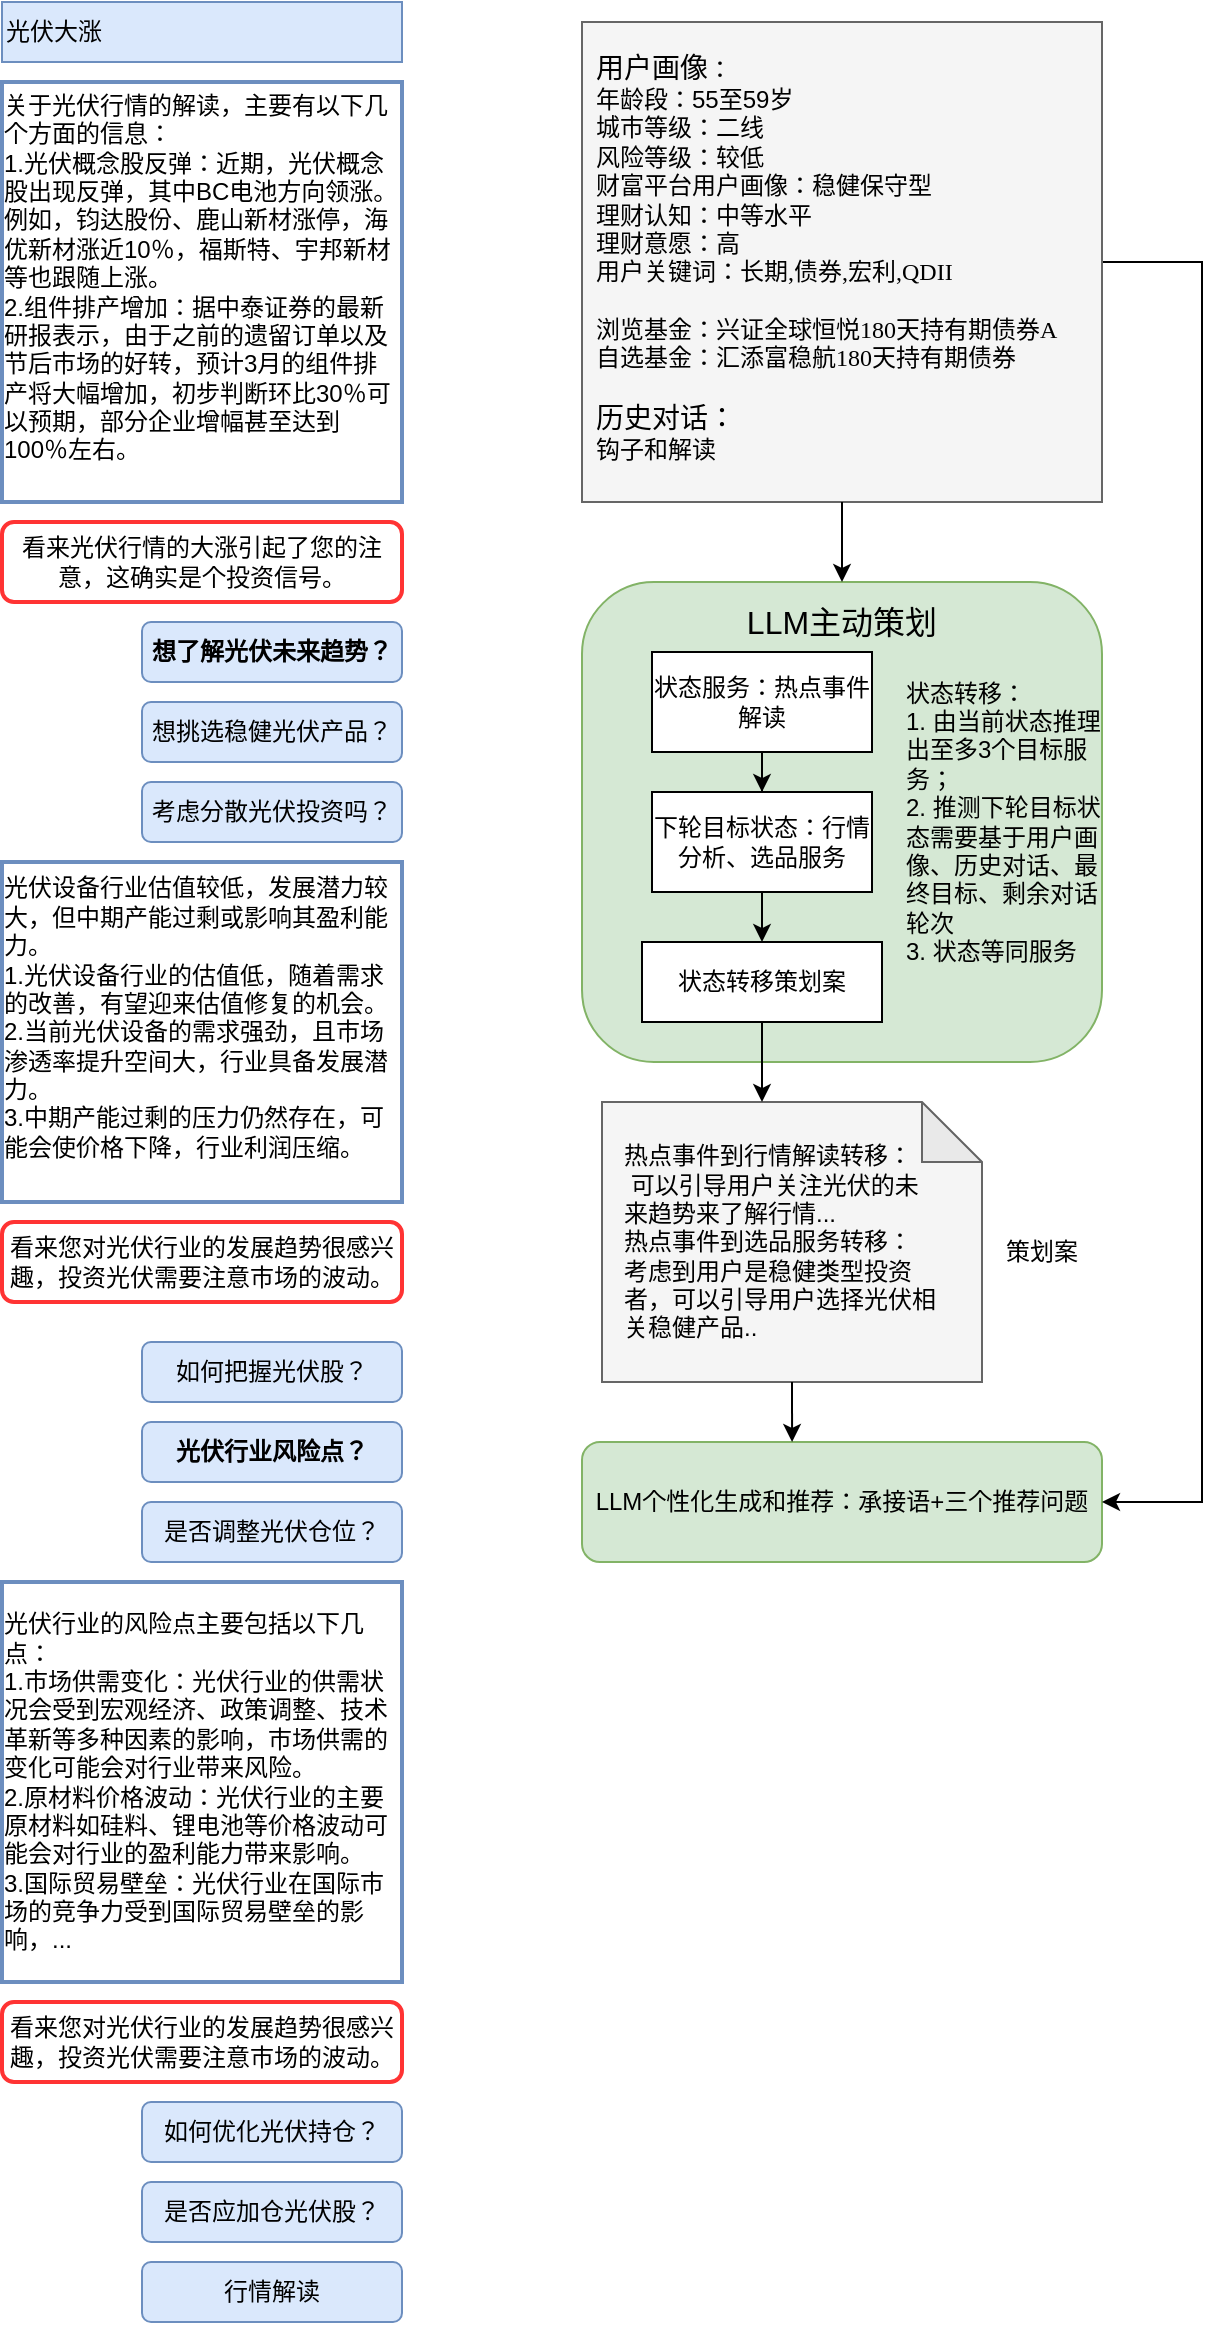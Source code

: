 <mxfile version="23.1.5" type="github">
  <diagram name="第 1 页" id="EtUGMnVDYJDm20vKxgLq">
    <mxGraphModel dx="1434" dy="820" grid="1" gridSize="10" guides="1" tooltips="1" connect="1" arrows="1" fold="1" page="1" pageScale="1" pageWidth="1200" pageHeight="500" math="0" shadow="0">
      <root>
        <mxCell id="0" />
        <mxCell id="1" parent="0" />
        <mxCell id="tnhg12BTTxNdXiN9A4QB-47" value="" style="rounded=1;whiteSpace=wrap;html=1;fillColor=#d5e8d4;strokeColor=#82b366;" vertex="1" parent="1">
          <mxGeometry x="350" y="320" width="260" height="240" as="geometry" />
        </mxCell>
        <mxCell id="tnhg12BTTxNdXiN9A4QB-3" value="光伏大涨" style="rounded=0;whiteSpace=wrap;html=1;align=left;fillColor=#dae8fc;strokeColor=#6c8ebf;" vertex="1" parent="1">
          <mxGeometry x="60" y="30" width="200" height="30" as="geometry" />
        </mxCell>
        <mxCell id="tnhg12BTTxNdXiN9A4QB-5" value="&lt;div style=&quot;text-align: left;&quot;&gt;关于光伏行情的解读，主要有以下几个方面的信息：&lt;/div&gt;&lt;div style=&quot;text-align: left;&quot;&gt;1.光伏概念股反弹：近期，光伏概念股出现反弹，其中BC电池方向领涨。例如，钧达股份、鹿山新材涨停，海优新材涨近10％，福斯特、宇邦新材等也跟随上涨。&lt;/div&gt;&lt;div style=&quot;text-align: left;&quot;&gt;2.组件排产增加：据中泰证券的最新研报表示，由于之前的遗留订单以及节后市场的好转，预计3月的组件排产将大幅增加，初步判断环比30％可以预期，部分企业增幅甚至达到100％左右。&lt;/div&gt;&lt;div&gt;&lt;br&gt;&lt;/div&gt;" style="rounded=0;whiteSpace=wrap;html=1;fillColor=none;strokeColor=#6c8ebf;strokeWidth=2;" vertex="1" parent="1">
          <mxGeometry x="60" y="70" width="200" height="210" as="geometry" />
        </mxCell>
        <mxCell id="tnhg12BTTxNdXiN9A4QB-6" value="&lt;div class=&quot;lake-content&quot;&gt;&lt;strong&gt;想了解光伏未来趋势？&lt;/strong&gt;&lt;/div&gt;" style="rounded=1;whiteSpace=wrap;html=1;fillColor=#dae8fc;strokeColor=#6c8ebf;" vertex="1" parent="1">
          <mxGeometry x="130" y="340" width="130" height="30" as="geometry" />
        </mxCell>
        <mxCell id="tnhg12BTTxNdXiN9A4QB-7" value="&lt;div class=&quot;lake-content&quot;&gt;&lt;div class=&quot;lake-content&quot;&gt;想挑选稳健光伏产品？&lt;/div&gt;&lt;/div&gt;" style="rounded=1;whiteSpace=wrap;html=1;fillColor=#dae8fc;strokeColor=#6c8ebf;" vertex="1" parent="1">
          <mxGeometry x="130" y="380" width="130" height="30" as="geometry" />
        </mxCell>
        <mxCell id="tnhg12BTTxNdXiN9A4QB-8" value="&lt;div class=&quot;lake-content&quot;&gt;&lt;div class=&quot;lake-content&quot;&gt;&lt;div class=&quot;lake-content&quot;&gt;考虑分散光伏投资吗？&lt;/div&gt;&lt;/div&gt;&lt;/div&gt;" style="rounded=1;whiteSpace=wrap;html=1;fillColor=#dae8fc;strokeColor=#6c8ebf;" vertex="1" parent="1">
          <mxGeometry x="130" y="420" width="130" height="30" as="geometry" />
        </mxCell>
        <mxCell id="tnhg12BTTxNdXiN9A4QB-9" value="&lt;div style=&quot;text-align: left;&quot;&gt;&lt;div&gt;光伏设备行业估值较低，发展潜力较大，但中期产能过剩或影响其盈利能力。&lt;/div&gt;&lt;div&gt;1.光伏设备行业的估值低，随着需求的改善，有望迎来估值修复的机会。&lt;/div&gt;&lt;div&gt;2.当前光伏设备的需求强劲，且市场渗透率提升空间大，行业具备发展潜力。&lt;/div&gt;&lt;div&gt;3.中期产能过剩的压力仍然存在，可能会使价格下降，行业利润压缩。&lt;/div&gt;&lt;/div&gt;&lt;div&gt;&lt;br&gt;&lt;/div&gt;" style="rounded=0;whiteSpace=wrap;html=1;fillColor=none;strokeColor=#6c8ebf;strokeWidth=2;" vertex="1" parent="1">
          <mxGeometry x="60" y="460" width="200" height="170" as="geometry" />
        </mxCell>
        <mxCell id="tnhg12BTTxNdXiN9A4QB-10" value="&lt;div class=&quot;lake-content&quot;&gt;&lt;div class=&quot;lake-content&quot;&gt;如何把握光伏股？&lt;/div&gt;&lt;/div&gt;" style="rounded=1;whiteSpace=wrap;html=1;fillColor=#dae8fc;strokeColor=#6c8ebf;" vertex="1" parent="1">
          <mxGeometry x="130" y="700" width="130" height="30" as="geometry" />
        </mxCell>
        <mxCell id="tnhg12BTTxNdXiN9A4QB-11" value="&lt;div class=&quot;lake-content&quot;&gt;&lt;div class=&quot;lake-content&quot;&gt;&lt;div class=&quot;lake-content&quot;&gt;&lt;strong&gt;光伏行业风险点？&lt;/strong&gt;&lt;/div&gt;&lt;/div&gt;&lt;/div&gt;" style="rounded=1;whiteSpace=wrap;html=1;fillColor=#dae8fc;strokeColor=#6c8ebf;" vertex="1" parent="1">
          <mxGeometry x="130" y="740" width="130" height="30" as="geometry" />
        </mxCell>
        <mxCell id="tnhg12BTTxNdXiN9A4QB-12" value="&lt;div class=&quot;lake-content&quot;&gt;&lt;div class=&quot;lake-content&quot;&gt;&lt;div class=&quot;lake-content&quot;&gt;是否调整光伏仓位？&lt;/div&gt;&lt;/div&gt;&lt;/div&gt;" style="rounded=1;whiteSpace=wrap;html=1;fillColor=#dae8fc;strokeColor=#6c8ebf;" vertex="1" parent="1">
          <mxGeometry x="130" y="780" width="130" height="30" as="geometry" />
        </mxCell>
        <mxCell id="tnhg12BTTxNdXiN9A4QB-13" value="&lt;div style=&quot;text-align: left;&quot;&gt;&lt;div&gt;&lt;br&gt;&lt;/div&gt;&lt;div&gt;&lt;br&gt;&lt;/div&gt;&lt;div&gt;光伏行业的风险点主要包括以下几点：&lt;/div&gt;&lt;div&gt;1.市场供需变化：光伏行业的供需状况会受到宏观经济、政策调整、技术革新等多种因素的影响，市场供需的变化可能会对行业带来风险。&lt;/div&gt;&lt;div&gt;2.原材料价格波动：光伏行业的主要原材料如硅料、锂电池等价格波动可能会对行业的盈利能力带来影响。&lt;/div&gt;&lt;div&gt;3.国际贸易壁垒：光伏行业在国际市场的竞争力受到国际贸易壁垒的影响，...&lt;/div&gt;&lt;div&gt;&lt;br&gt;&lt;/div&gt;&lt;/div&gt;&lt;div&gt;&lt;br&gt;&lt;/div&gt;" style="rounded=0;whiteSpace=wrap;html=1;fillColor=none;strokeColor=#6c8ebf;strokeWidth=2;" vertex="1" parent="1">
          <mxGeometry x="60" y="820" width="200" height="200" as="geometry" />
        </mxCell>
        <mxCell id="tnhg12BTTxNdXiN9A4QB-14" value="&lt;div class=&quot;lake-content&quot;&gt;&lt;div class=&quot;lake-content&quot;&gt;&lt;div class=&quot;lake-content&quot;&gt;如何优化光伏持仓？&lt;/div&gt;&lt;/div&gt;&lt;/div&gt;" style="rounded=1;whiteSpace=wrap;html=1;fillColor=#dae8fc;strokeColor=#6c8ebf;" vertex="1" parent="1">
          <mxGeometry x="130" y="1080" width="130" height="30" as="geometry" />
        </mxCell>
        <mxCell id="tnhg12BTTxNdXiN9A4QB-15" value="&lt;div class=&quot;lake-content&quot;&gt;&lt;div class=&quot;lake-content&quot;&gt;&lt;div class=&quot;lake-content&quot;&gt;&lt;div class=&quot;lake-content&quot;&gt;是否应加仓光伏股？&lt;/div&gt;&lt;/div&gt;&lt;/div&gt;&lt;/div&gt;" style="rounded=1;whiteSpace=wrap;html=1;fillColor=#dae8fc;strokeColor=#6c8ebf;" vertex="1" parent="1">
          <mxGeometry x="130" y="1120" width="130" height="30" as="geometry" />
        </mxCell>
        <mxCell id="tnhg12BTTxNdXiN9A4QB-16" value="&lt;div class=&quot;lake-content&quot;&gt;&lt;div class=&quot;lake-content&quot;&gt;&lt;div class=&quot;lake-content&quot;&gt;&lt;div class=&quot;lake-content&quot;&gt;行情解读&lt;/div&gt;&lt;/div&gt;&lt;/div&gt;&lt;/div&gt;" style="rounded=1;whiteSpace=wrap;html=1;fillColor=#dae8fc;strokeColor=#6c8ebf;" vertex="1" parent="1">
          <mxGeometry x="130" y="1160" width="130" height="30" as="geometry" />
        </mxCell>
        <mxCell id="tnhg12BTTxNdXiN9A4QB-17" value="&lt;div class=&quot;lake-content&quot;&gt;看来光伏行情的大涨引起了您的注意，这确实是个投资信号。&lt;/div&gt;" style="rounded=1;whiteSpace=wrap;html=1;fillColor=none;strokeColor=#FF3333;strokeWidth=2;" vertex="1" parent="1">
          <mxGeometry x="60" y="290" width="200" height="40" as="geometry" />
        </mxCell>
        <mxCell id="tnhg12BTTxNdXiN9A4QB-18" value="&lt;div class=&quot;lake-content&quot;&gt;&lt;div class=&quot;lake-content&quot;&gt;看来您对光伏行业的发展趋势很感兴趣，投资光伏需要注意市场的波动。&lt;/div&gt;&lt;/div&gt;" style="rounded=1;whiteSpace=wrap;html=1;fillColor=none;strokeColor=#FF3333;strokeWidth=2;" vertex="1" parent="1">
          <mxGeometry x="60" y="640" width="200" height="40" as="geometry" />
        </mxCell>
        <mxCell id="tnhg12BTTxNdXiN9A4QB-19" value="&lt;div class=&quot;lake-content&quot;&gt;&lt;div class=&quot;lake-content&quot;&gt;看来您对光伏行业的发展趋势很感兴趣，投资光伏需要注意市场的波动。&lt;/div&gt;&lt;/div&gt;" style="rounded=1;whiteSpace=wrap;html=1;fillColor=none;strokeColor=#FF3333;strokeWidth=2;" vertex="1" parent="1">
          <mxGeometry x="60" y="1030" width="200" height="40" as="geometry" />
        </mxCell>
        <mxCell id="tnhg12BTTxNdXiN9A4QB-43" value="" style="edgeStyle=orthogonalEdgeStyle;rounded=0;orthogonalLoop=1;jettySize=auto;html=1;" edge="1" parent="1" source="tnhg12BTTxNdXiN9A4QB-41" target="tnhg12BTTxNdXiN9A4QB-42">
          <mxGeometry relative="1" as="geometry" />
        </mxCell>
        <mxCell id="tnhg12BTTxNdXiN9A4QB-41" value="状态服务：热点事件解读" style="rounded=0;whiteSpace=wrap;html=1;" vertex="1" parent="1">
          <mxGeometry x="385" y="355" width="110" height="50" as="geometry" />
        </mxCell>
        <mxCell id="tnhg12BTTxNdXiN9A4QB-46" value="" style="edgeStyle=orthogonalEdgeStyle;rounded=0;orthogonalLoop=1;jettySize=auto;html=1;" edge="1" parent="1" source="tnhg12BTTxNdXiN9A4QB-42" target="tnhg12BTTxNdXiN9A4QB-45">
          <mxGeometry relative="1" as="geometry" />
        </mxCell>
        <mxCell id="tnhg12BTTxNdXiN9A4QB-42" value="下轮目标状态：行情分析、选品服务" style="rounded=0;whiteSpace=wrap;html=1;" vertex="1" parent="1">
          <mxGeometry x="385" y="425" width="110" height="50" as="geometry" />
        </mxCell>
        <mxCell id="tnhg12BTTxNdXiN9A4QB-44" value="状态转移：&lt;br&gt;1. 由当前状态推理出至多3个目标服务；&lt;br&gt;2. 推测下轮目标状态需要基于用户画像、历史对话、最终目标、剩余对话轮次&lt;br&gt;3. 状态等同服务" style="text;html=1;align=left;verticalAlign=middle;whiteSpace=wrap;rounded=0;" vertex="1" parent="1">
          <mxGeometry x="510" y="357.5" width="100" height="165" as="geometry" />
        </mxCell>
        <mxCell id="tnhg12BTTxNdXiN9A4QB-45" value="状态转移策划案" style="rounded=0;whiteSpace=wrap;html=1;" vertex="1" parent="1">
          <mxGeometry x="380" y="500" width="120" height="40" as="geometry" />
        </mxCell>
        <mxCell id="tnhg12BTTxNdXiN9A4QB-48" value="" style="group;fillColor=#f5f5f5;fontColor=#333333;strokeColor=#666666;container=0;" vertex="1" connectable="0" parent="1">
          <mxGeometry x="350" y="40" width="260" height="240" as="geometry" />
        </mxCell>
        <mxCell id="tnhg12BTTxNdXiN9A4QB-50" value="&lt;font style=&quot;font-size: 16px;&quot;&gt;LLM主动策划&lt;/font&gt;" style="text;html=1;align=center;verticalAlign=middle;whiteSpace=wrap;rounded=0;" vertex="1" parent="1">
          <mxGeometry x="430" y="325" width="100" height="30" as="geometry" />
        </mxCell>
        <mxCell id="tnhg12BTTxNdXiN9A4QB-51" value="LLM个性化生成和推荐：承接语+三个推荐问题" style="rounded=1;whiteSpace=wrap;html=1;fillColor=#d5e8d4;strokeColor=#82b366;" vertex="1" parent="1">
          <mxGeometry x="350" y="750" width="260" height="60" as="geometry" />
        </mxCell>
        <mxCell id="tnhg12BTTxNdXiN9A4QB-54" style="edgeStyle=orthogonalEdgeStyle;rounded=0;orthogonalLoop=1;jettySize=auto;html=1;entryX=1;entryY=0.5;entryDx=0;entryDy=0;" edge="1" parent="1" source="tnhg12BTTxNdXiN9A4QB-28" target="tnhg12BTTxNdXiN9A4QB-51">
          <mxGeometry relative="1" as="geometry">
            <Array as="points">
              <mxPoint x="660" y="160" />
              <mxPoint x="660" y="780" />
            </Array>
          </mxGeometry>
        </mxCell>
        <mxCell id="tnhg12BTTxNdXiN9A4QB-27" value="" style="rounded=0;whiteSpace=wrap;html=1;container=0;fillColor=#f5f5f5;fontColor=#333333;strokeColor=#666666;" vertex="1" parent="1">
          <mxGeometry x="350" y="40" width="260" height="240" as="geometry" />
        </mxCell>
        <mxCell id="tnhg12BTTxNdXiN9A4QB-59" style="edgeStyle=orthogonalEdgeStyle;rounded=0;orthogonalLoop=1;jettySize=auto;html=1;entryX=0.5;entryY=0;entryDx=0;entryDy=0;" edge="1" parent="1" source="tnhg12BTTxNdXiN9A4QB-28" target="tnhg12BTTxNdXiN9A4QB-47">
          <mxGeometry relative="1" as="geometry" />
        </mxCell>
        <mxCell id="tnhg12BTTxNdXiN9A4QB-28" value="&lt;font style=&quot;font-size: 14px;&quot;&gt;用户画像&lt;/font&gt;&lt;font style=&quot;&quot;&gt;：&lt;br&gt;年龄段：55至59岁&lt;br style=&quot;caret-color: rgb(0, 0, 0); text-size-adjust: auto;&quot;&gt;&lt;span style=&quot;font-size: 12px; caret-color: rgb(0, 0, 0); font-family: -webkit-standard; text-size-adjust: auto;&quot;&gt;城市等级：二线&lt;/span&gt;&lt;br style=&quot;caret-color: rgb(0, 0, 0); text-size-adjust: auto;&quot;&gt;&lt;span style=&quot;font-size: 12px; caret-color: rgb(0, 0, 0); font-family: -webkit-standard; text-size-adjust: auto;&quot;&gt;风险等级：较低&lt;/span&gt;&lt;br style=&quot;caret-color: rgb(0, 0, 0); text-size-adjust: auto;&quot;&gt;&lt;span style=&quot;font-size: 12px; caret-color: rgb(0, 0, 0); font-family: -webkit-standard; text-size-adjust: auto;&quot;&gt;财富平台用户画像：稳健保守型&lt;/span&gt;&lt;br style=&quot;caret-color: rgb(0, 0, 0); text-size-adjust: auto;&quot;&gt;&lt;span style=&quot;font-size: 12px; caret-color: rgb(0, 0, 0); font-family: -webkit-standard; text-size-adjust: auto;&quot;&gt;理财认知：中等水平&lt;/span&gt;&lt;br style=&quot;caret-color: rgb(0, 0, 0); text-size-adjust: auto;&quot;&gt;&lt;span style=&quot;font-size: 12px; caret-color: rgb(0, 0, 0); font-family: -webkit-standard; text-size-adjust: auto;&quot;&gt;理财意愿：高&lt;/span&gt;&lt;br style=&quot;caret-color: rgb(0, 0, 0); text-size-adjust: auto;&quot;&gt;&lt;span style=&quot;font-size: 12px; caret-color: rgb(0, 0, 0); font-family: -webkit-standard; text-size-adjust: auto;&quot;&gt;用户关键词：长期,债券,宏利,QDII&lt;/span&gt;&lt;br style=&quot;caret-color: rgb(0, 0, 0); text-size-adjust: auto;&quot;&gt;&lt;br style=&quot;caret-color: rgb(0, 0, 0); text-size-adjust: auto;&quot;&gt;&lt;span style=&quot;font-size: 12px; caret-color: rgb(0, 0, 0); font-family: -webkit-standard; text-size-adjust: auto;&quot;&gt;浏览基金：兴证全球恒悦180天持有期债券A&lt;/span&gt;&lt;br style=&quot;caret-color: rgb(0, 0, 0); text-size-adjust: auto;&quot;&gt;&lt;span style=&quot;font-size: 12px; caret-color: rgb(0, 0, 0); font-family: -webkit-standard; text-size-adjust: auto;&quot;&gt;自选基金：汇添富稳航180天持有期债券&lt;br&gt;&lt;/span&gt;&lt;br&gt;&lt;font style=&quot;font-size: 14px;&quot;&gt;历史对话：&lt;/font&gt;&lt;br&gt;钩子和解读&lt;br style=&quot;caret-color: rgb(0, 0, 0); text-size-adjust: auto;&quot;&gt;&lt;br&gt;&lt;/font&gt;" style="text;html=1;align=left;verticalAlign=middle;whiteSpace=wrap;rounded=0;container=0;" vertex="1" parent="1">
          <mxGeometry x="355" y="50" width="250" height="230" as="geometry" />
        </mxCell>
        <mxCell id="tnhg12BTTxNdXiN9A4QB-60" value="" style="shape=note;whiteSpace=wrap;html=1;backgroundOutline=1;darkOpacity=0.05;fillColor=#f5f5f5;fontColor=#333333;strokeColor=#666666;" vertex="1" parent="1">
          <mxGeometry x="360" y="580" width="190" height="140" as="geometry" />
        </mxCell>
        <mxCell id="tnhg12BTTxNdXiN9A4QB-61" value="&lt;div style=&quot;text-align: left;&quot;&gt;&lt;span style=&quot;background-color: initial;&quot;&gt;热点事件到行情解读转移：&lt;/span&gt;&lt;/div&gt;&lt;div style=&quot;text-align: left;&quot;&gt;&lt;span style=&quot;background-color: initial;&quot;&gt;&amp;nbsp;可以引导用户关注光伏的未来趋势来了解行情...&lt;/span&gt;&lt;/div&gt;&lt;div style=&quot;text-align: left;&quot;&gt;&lt;span style=&quot;background-color: initial;&quot;&gt;热点事件到选品服务转移：&lt;/span&gt;&lt;/div&gt;&lt;div style=&quot;text-align: left;&quot;&gt;&lt;span style=&quot;background-color: initial;&quot;&gt;考虑到用户是稳健类型投资者，可以引导用户选择光伏相关稳健产品..&lt;/span&gt;&lt;/div&gt;" style="text;html=1;align=center;verticalAlign=middle;whiteSpace=wrap;rounded=0;" vertex="1" parent="1">
          <mxGeometry x="370" y="591.25" width="160" height="117.5" as="geometry" />
        </mxCell>
        <mxCell id="tnhg12BTTxNdXiN9A4QB-64" style="edgeStyle=orthogonalEdgeStyle;rounded=0;orthogonalLoop=1;jettySize=auto;html=1;exitX=0.5;exitY=1;exitDx=0;exitDy=0;entryX=0;entryY=0;entryDx=80;entryDy=0;entryPerimeter=0;" edge="1" parent="1" source="tnhg12BTTxNdXiN9A4QB-45" target="tnhg12BTTxNdXiN9A4QB-60">
          <mxGeometry relative="1" as="geometry" />
        </mxCell>
        <mxCell id="tnhg12BTTxNdXiN9A4QB-65" style="edgeStyle=orthogonalEdgeStyle;rounded=0;orthogonalLoop=1;jettySize=auto;html=1;exitX=0.5;exitY=1;exitDx=0;exitDy=0;exitPerimeter=0;entryX=0.404;entryY=0;entryDx=0;entryDy=0;entryPerimeter=0;" edge="1" parent="1" source="tnhg12BTTxNdXiN9A4QB-60" target="tnhg12BTTxNdXiN9A4QB-51">
          <mxGeometry relative="1" as="geometry" />
        </mxCell>
        <mxCell id="tnhg12BTTxNdXiN9A4QB-66" value="策划案" style="text;html=1;align=center;verticalAlign=middle;whiteSpace=wrap;rounded=0;" vertex="1" parent="1">
          <mxGeometry x="550" y="640" width="60" height="30" as="geometry" />
        </mxCell>
      </root>
    </mxGraphModel>
  </diagram>
</mxfile>
